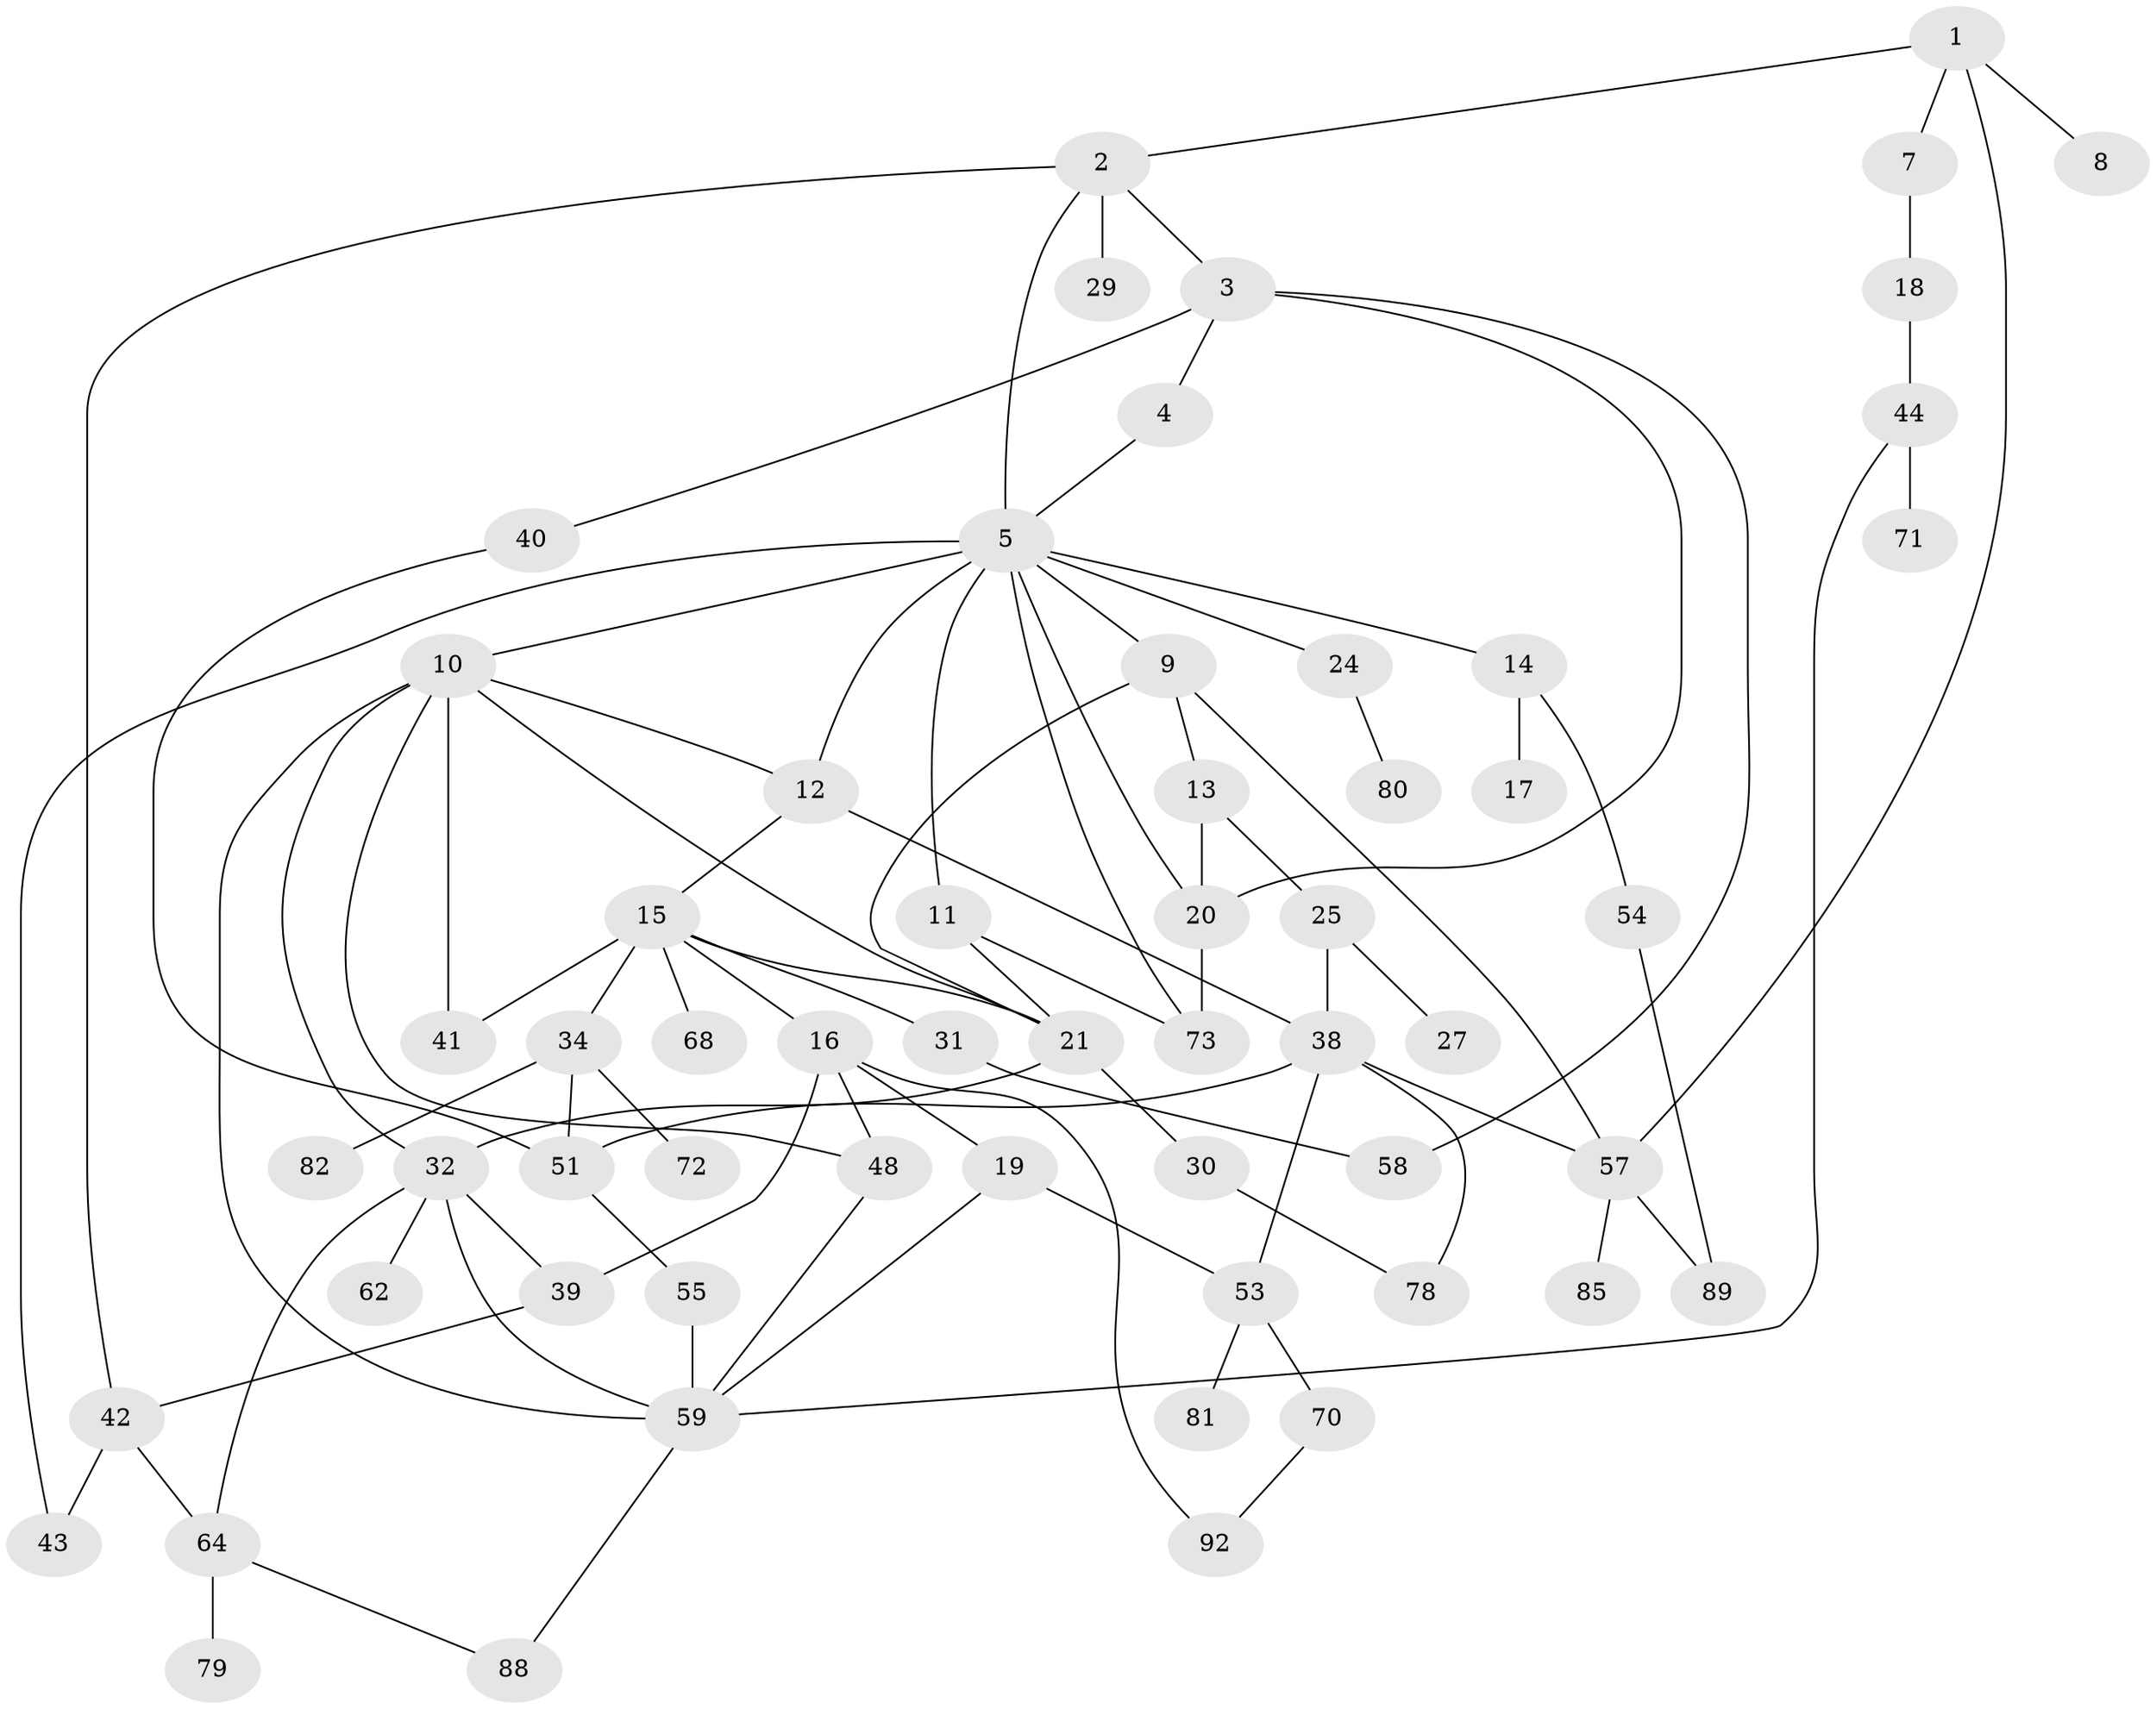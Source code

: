 // Generated by graph-tools (version 1.1) at 2025/51/02/27/25 19:51:38]
// undirected, 59 vertices, 90 edges
graph export_dot {
graph [start="1"]
  node [color=gray90,style=filled];
  1;
  2 [super="+36"];
  3 [super="+26"];
  4;
  5 [super="+6"];
  7 [super="+76"];
  8 [super="+46"];
  9 [super="+23"];
  10 [super="+56"];
  11;
  12 [super="+28"];
  13 [super="+45"];
  14 [super="+33"];
  15 [super="+84"];
  16 [super="+69"];
  17;
  18;
  19 [super="+61"];
  20 [super="+60"];
  21 [super="+22"];
  24 [super="+50"];
  25 [super="+49"];
  27;
  29 [super="+35"];
  30;
  31;
  32 [super="+74"];
  34 [super="+37"];
  38 [super="+66"];
  39 [super="+77"];
  40 [super="+47"];
  41;
  42 [super="+75"];
  43;
  44 [super="+86"];
  48 [super="+90"];
  51 [super="+52"];
  53 [super="+83"];
  54;
  55;
  57 [super="+65"];
  58 [super="+63"];
  59 [super="+67"];
  62 [super="+91"];
  64 [super="+87"];
  68;
  70;
  71;
  72;
  73;
  78;
  79;
  80;
  81;
  82;
  85;
  88;
  89;
  92;
  1 -- 2;
  1 -- 7;
  1 -- 8;
  1 -- 57;
  2 -- 3;
  2 -- 29;
  2 -- 42;
  2 -- 5;
  3 -- 4;
  3 -- 58;
  3 -- 40;
  3 -- 20;
  4 -- 5;
  5 -- 9;
  5 -- 10;
  5 -- 11;
  5 -- 14;
  5 -- 24;
  5 -- 73;
  5 -- 43;
  5 -- 12;
  5 -- 20;
  7 -- 18;
  9 -- 13;
  9 -- 21;
  9 -- 57;
  10 -- 41;
  10 -- 12;
  10 -- 32;
  10 -- 48;
  10 -- 21;
  10 -- 59;
  11 -- 21;
  11 -- 73;
  12 -- 15;
  12 -- 38;
  13 -- 20;
  13 -- 25;
  14 -- 17;
  14 -- 54;
  15 -- 16;
  15 -- 31;
  15 -- 34;
  15 -- 41;
  15 -- 68;
  15 -- 21;
  16 -- 19;
  16 -- 39;
  16 -- 48;
  16 -- 92;
  18 -- 44;
  19 -- 53;
  19 -- 59;
  20 -- 73;
  21 -- 32;
  21 -- 30;
  24 -- 80;
  25 -- 27;
  25 -- 38 [weight=2];
  30 -- 78;
  31 -- 58;
  32 -- 62;
  32 -- 59;
  32 -- 64;
  32 -- 39;
  34 -- 82;
  34 -- 72;
  34 -- 51;
  38 -- 51;
  38 -- 78;
  38 -- 57;
  38 -- 53;
  39 -- 42;
  40 -- 51;
  42 -- 64;
  42 -- 43;
  44 -- 71;
  44 -- 59;
  48 -- 59;
  51 -- 55;
  53 -- 70;
  53 -- 81;
  54 -- 89;
  55 -- 59;
  57 -- 85;
  57 -- 89;
  59 -- 88;
  64 -- 79;
  64 -- 88;
  70 -- 92;
}
